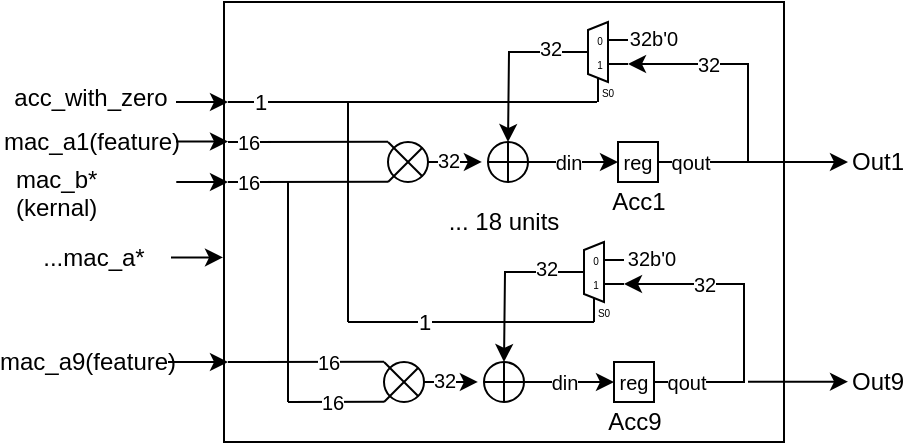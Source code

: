 <mxfile version="24.9.1">
  <diagram name="Page-1" id="-vz7Nfy8PZJqImnrAAam">
    <mxGraphModel dx="371" dy="460" grid="1" gridSize="10" guides="1" tooltips="1" connect="1" arrows="1" fold="1" page="1" pageScale="1" pageWidth="850" pageHeight="1100" math="0" shadow="0">
      <root>
        <mxCell id="0" />
        <mxCell id="1" parent="0" />
        <mxCell id="ayGGf_9RD1QSP8C0y2J5-23" value="" style="verticalLabelPosition=bottom;verticalAlign=top;html=1;shape=mxgraph.flowchart.or;fontSize=10;" vertex="1" parent="1">
          <mxGeometry x="290" y="310" width="20" height="20" as="geometry" />
        </mxCell>
        <mxCell id="ayGGf_9RD1QSP8C0y2J5-28" style="edgeStyle=orthogonalEdgeStyle;rounded=0;orthogonalLoop=1;jettySize=auto;html=1;exitX=1;exitY=0.5;exitDx=0;exitDy=0;exitPerimeter=0;entryX=0;entryY=0.5;entryDx=0;entryDy=0;fontSize=10;" edge="1" parent="1" source="ayGGf_9RD1QSP8C0y2J5-25" target="ayGGf_9RD1QSP8C0y2J5-27">
          <mxGeometry relative="1" as="geometry" />
        </mxCell>
        <mxCell id="ayGGf_9RD1QSP8C0y2J5-29" value="din" style="edgeLabel;html=1;align=center;verticalAlign=middle;resizable=0;points=[];fontSize=10;" vertex="1" connectable="0" parent="ayGGf_9RD1QSP8C0y2J5-28">
          <mxGeometry x="0.089" relative="1" as="geometry">
            <mxPoint x="-5" as="offset" />
          </mxGeometry>
        </mxCell>
        <mxCell id="ayGGf_9RD1QSP8C0y2J5-25" value="" style="verticalLabelPosition=bottom;verticalAlign=top;html=1;shape=mxgraph.flowchart.summing_function;fontSize=10;" vertex="1" parent="1">
          <mxGeometry x="340" y="310" width="20" height="20" as="geometry" />
        </mxCell>
        <mxCell id="ayGGf_9RD1QSP8C0y2J5-26" style="edgeStyle=orthogonalEdgeStyle;rounded=0;orthogonalLoop=1;jettySize=auto;html=1;exitX=1;exitY=0.5;exitDx=0;exitDy=0;exitPerimeter=0;entryX=-0.153;entryY=0.499;entryDx=0;entryDy=0;entryPerimeter=0;fontSize=10;" edge="1" parent="1" source="ayGGf_9RD1QSP8C0y2J5-23" target="ayGGf_9RD1QSP8C0y2J5-25">
          <mxGeometry relative="1" as="geometry" />
        </mxCell>
        <mxCell id="ayGGf_9RD1QSP8C0y2J5-52" value="&lt;font&gt;32&lt;/font&gt;" style="edgeLabel;html=1;align=center;verticalAlign=middle;resizable=0;points=[];fontSize=10;" vertex="1" connectable="0" parent="ayGGf_9RD1QSP8C0y2J5-26">
          <mxGeometry x="-0.299" relative="1" as="geometry">
            <mxPoint y="-1" as="offset" />
          </mxGeometry>
        </mxCell>
        <mxCell id="ayGGf_9RD1QSP8C0y2J5-27" value="reg" style="whiteSpace=wrap;html=1;aspect=fixed;fontSize=10;" vertex="1" parent="1">
          <mxGeometry x="405" y="310" width="20" height="20" as="geometry" />
        </mxCell>
        <mxCell id="ayGGf_9RD1QSP8C0y2J5-36" style="edgeStyle=orthogonalEdgeStyle;rounded=0;orthogonalLoop=1;jettySize=auto;html=1;exitX=0;exitY=0.375;exitDx=0;exitDy=0;exitPerimeter=0;fontSize=10;" edge="1" parent="1" source="ayGGf_9RD1QSP8C0y2J5-33">
          <mxGeometry relative="1" as="geometry">
            <mxPoint x="350" y="310" as="targetPoint" />
          </mxGeometry>
        </mxCell>
        <mxCell id="ayGGf_9RD1QSP8C0y2J5-53" value="&lt;font&gt;32&lt;/font&gt;" style="edgeLabel;html=1;align=center;verticalAlign=middle;resizable=0;points=[];fontSize=10;" vertex="1" connectable="0" parent="ayGGf_9RD1QSP8C0y2J5-36">
          <mxGeometry x="0.08" relative="1" as="geometry">
            <mxPoint x="20" y="-13" as="offset" />
          </mxGeometry>
        </mxCell>
        <mxCell id="ayGGf_9RD1QSP8C0y2J5-33" value="" style="shadow=0;dashed=0;align=center;html=1;strokeWidth=1;shape=mxgraph.electrical.abstract.mux2;operation=demux;whiteSpace=wrap;fontSize=10;" vertex="1" parent="1">
          <mxGeometry x="380" y="250" width="30" height="40" as="geometry" />
        </mxCell>
        <mxCell id="ayGGf_9RD1QSP8C0y2J5-37" style="edgeStyle=orthogonalEdgeStyle;rounded=0;orthogonalLoop=1;jettySize=auto;html=1;entryX=1;entryY=0.45;entryDx=0;entryDy=3;entryPerimeter=0;fontSize=10;" edge="1" parent="1" source="ayGGf_9RD1QSP8C0y2J5-27" target="ayGGf_9RD1QSP8C0y2J5-33">
          <mxGeometry relative="1" as="geometry">
            <Array as="points">
              <mxPoint x="470" y="320" />
              <mxPoint x="470" y="271" />
            </Array>
          </mxGeometry>
        </mxCell>
        <mxCell id="ayGGf_9RD1QSP8C0y2J5-45" value="qout" style="edgeLabel;html=1;align=center;verticalAlign=middle;resizable=0;points=[];fontSize=10;" vertex="1" connectable="0" parent="ayGGf_9RD1QSP8C0y2J5-37">
          <mxGeometry x="-0.789" relative="1" as="geometry">
            <mxPoint as="offset" />
          </mxGeometry>
        </mxCell>
        <mxCell id="ayGGf_9RD1QSP8C0y2J5-54" value="&lt;font&gt;32&lt;/font&gt;" style="edgeLabel;html=1;align=center;verticalAlign=middle;resizable=0;points=[];fontSize=10;" vertex="1" connectable="0" parent="ayGGf_9RD1QSP8C0y2J5-37">
          <mxGeometry x="0.483" relative="1" as="geometry">
            <mxPoint as="offset" />
          </mxGeometry>
        </mxCell>
        <mxCell id="ayGGf_9RD1QSP8C0y2J5-42" value="" style="endArrow=none;html=1;rounded=0;entryX=0.167;entryY=1;entryDx=10;entryDy=0;entryPerimeter=0;fontSize=10;" edge="1" parent="1">
          <mxGeometry width="50" height="50" relative="1" as="geometry">
            <mxPoint x="210" y="290" as="sourcePoint" />
            <mxPoint x="394.5" y="290" as="targetPoint" />
          </mxGeometry>
        </mxCell>
        <mxCell id="ayGGf_9RD1QSP8C0y2J5-55" value="1" style="edgeLabel;html=1;align=center;verticalAlign=middle;resizable=0;points=[];" vertex="1" connectable="0" parent="ayGGf_9RD1QSP8C0y2J5-42">
          <mxGeometry x="-0.672" y="-1" relative="1" as="geometry">
            <mxPoint x="-15" y="-1" as="offset" />
          </mxGeometry>
        </mxCell>
        <mxCell id="ayGGf_9RD1QSP8C0y2J5-43" value="&lt;font&gt;32b&#39;0&lt;/font&gt;" style="text;html=1;align=center;verticalAlign=middle;whiteSpace=wrap;rounded=0;fontSize=10;" vertex="1" parent="1">
          <mxGeometry x="416" y="253" width="13.5" height="10" as="geometry" />
        </mxCell>
        <mxCell id="ayGGf_9RD1QSP8C0y2J5-44" value="Acc1" style="text;html=1;align=center;verticalAlign=middle;whiteSpace=wrap;rounded=0;" vertex="1" parent="1">
          <mxGeometry x="396.5" y="330" width="37" height="20" as="geometry" />
        </mxCell>
        <mxCell id="ayGGf_9RD1QSP8C0y2J5-46" value="" style="endArrow=none;html=1;rounded=0;exitX=0.145;exitY=0.145;exitDx=0;exitDy=0;exitPerimeter=0;fontSize=10;" edge="1" parent="1" source="ayGGf_9RD1QSP8C0y2J5-23">
          <mxGeometry width="50" height="50" relative="1" as="geometry">
            <mxPoint x="280" y="310" as="sourcePoint" />
            <mxPoint x="290" y="310" as="targetPoint" />
          </mxGeometry>
        </mxCell>
        <mxCell id="ayGGf_9RD1QSP8C0y2J5-47" value="" style="endArrow=none;html=1;rounded=0;fontSize=10;" edge="1" parent="1">
          <mxGeometry width="50" height="50" relative="1" as="geometry">
            <mxPoint x="210" y="310" as="sourcePoint" />
            <mxPoint x="290" y="309.84" as="targetPoint" />
          </mxGeometry>
        </mxCell>
        <mxCell id="ayGGf_9RD1QSP8C0y2J5-50" value="&lt;div&gt;&lt;font&gt;16&lt;/font&gt;&lt;/div&gt;" style="edgeLabel;html=1;align=center;verticalAlign=middle;resizable=0;points=[];fontSize=10;" vertex="1" connectable="0" parent="ayGGf_9RD1QSP8C0y2J5-47">
          <mxGeometry x="-0.125" y="1" relative="1" as="geometry">
            <mxPoint x="-25" y="1" as="offset" />
          </mxGeometry>
        </mxCell>
        <mxCell id="ayGGf_9RD1QSP8C0y2J5-48" value="" style="endArrow=none;html=1;rounded=0;fontSize=10;" edge="1" parent="1">
          <mxGeometry width="50" height="50" relative="1" as="geometry">
            <mxPoint x="210" y="330" as="sourcePoint" />
            <mxPoint x="290" y="329.84" as="targetPoint" />
          </mxGeometry>
        </mxCell>
        <mxCell id="ayGGf_9RD1QSP8C0y2J5-51" value="&lt;font&gt;16&lt;/font&gt;" style="edgeLabel;html=1;align=center;verticalAlign=middle;resizable=0;points=[];fontSize=10;" vertex="1" connectable="0" parent="ayGGf_9RD1QSP8C0y2J5-48">
          <mxGeometry x="-0.114" y="-1" relative="1" as="geometry">
            <mxPoint x="-26" y="-1" as="offset" />
          </mxGeometry>
        </mxCell>
        <mxCell id="ayGGf_9RD1QSP8C0y2J5-49" value="" style="endArrow=none;html=1;rounded=0;entryX=0.145;entryY=0.855;entryDx=0;entryDy=0;entryPerimeter=0;fontSize=10;" edge="1" parent="1" target="ayGGf_9RD1QSP8C0y2J5-23">
          <mxGeometry width="50" height="50" relative="1" as="geometry">
            <mxPoint x="290" y="330" as="sourcePoint" />
            <mxPoint x="330" y="270" as="targetPoint" />
          </mxGeometry>
        </mxCell>
        <mxCell id="ayGGf_9RD1QSP8C0y2J5-56" value="acc_with_zero" style="text;html=1;align=center;verticalAlign=middle;whiteSpace=wrap;rounded=0;" vertex="1" parent="1">
          <mxGeometry x="113" y="275" width="57" height="25" as="geometry" />
        </mxCell>
        <mxCell id="ayGGf_9RD1QSP8C0y2J5-57" value="mac_a1(feature)" style="text;html=1;align=center;verticalAlign=middle;whiteSpace=wrap;rounded=0;" vertex="1" parent="1">
          <mxGeometry x="123.75" y="300" width="35.5" height="20" as="geometry" />
        </mxCell>
        <mxCell id="ayGGf_9RD1QSP8C0y2J5-58" value="mac_b*(kernal)" style="text;whiteSpace=wrap;html=1;" vertex="1" parent="1">
          <mxGeometry x="101.5" y="315" width="80" height="20" as="geometry" />
        </mxCell>
        <mxCell id="ayGGf_9RD1QSP8C0y2J5-59" value="" style="verticalLabelPosition=bottom;verticalAlign=top;html=1;shape=mxgraph.flowchart.or;fontSize=10;" vertex="1" parent="1">
          <mxGeometry x="288" y="420" width="20" height="20" as="geometry" />
        </mxCell>
        <mxCell id="ayGGf_9RD1QSP8C0y2J5-60" style="edgeStyle=orthogonalEdgeStyle;rounded=0;orthogonalLoop=1;jettySize=auto;html=1;exitX=1;exitY=0.5;exitDx=0;exitDy=0;exitPerimeter=0;entryX=0;entryY=0.5;entryDx=0;entryDy=0;fontSize=10;" edge="1" parent="1" source="ayGGf_9RD1QSP8C0y2J5-62" target="ayGGf_9RD1QSP8C0y2J5-65">
          <mxGeometry relative="1" as="geometry" />
        </mxCell>
        <mxCell id="ayGGf_9RD1QSP8C0y2J5-61" value="din" style="edgeLabel;html=1;align=center;verticalAlign=middle;resizable=0;points=[];fontSize=10;" vertex="1" connectable="0" parent="ayGGf_9RD1QSP8C0y2J5-60">
          <mxGeometry x="0.089" relative="1" as="geometry">
            <mxPoint x="-5" as="offset" />
          </mxGeometry>
        </mxCell>
        <mxCell id="ayGGf_9RD1QSP8C0y2J5-62" value="" style="verticalLabelPosition=bottom;verticalAlign=top;html=1;shape=mxgraph.flowchart.summing_function;fontSize=10;" vertex="1" parent="1">
          <mxGeometry x="338" y="420" width="20" height="20" as="geometry" />
        </mxCell>
        <mxCell id="ayGGf_9RD1QSP8C0y2J5-63" style="edgeStyle=orthogonalEdgeStyle;rounded=0;orthogonalLoop=1;jettySize=auto;html=1;exitX=1;exitY=0.5;exitDx=0;exitDy=0;exitPerimeter=0;entryX=-0.153;entryY=0.499;entryDx=0;entryDy=0;entryPerimeter=0;fontSize=10;" edge="1" parent="1" source="ayGGf_9RD1QSP8C0y2J5-59" target="ayGGf_9RD1QSP8C0y2J5-62">
          <mxGeometry relative="1" as="geometry" />
        </mxCell>
        <mxCell id="ayGGf_9RD1QSP8C0y2J5-64" value="&lt;font&gt;32&lt;/font&gt;" style="edgeLabel;html=1;align=center;verticalAlign=middle;resizable=0;points=[];fontSize=10;" vertex="1" connectable="0" parent="ayGGf_9RD1QSP8C0y2J5-63">
          <mxGeometry x="-0.299" relative="1" as="geometry">
            <mxPoint y="-1" as="offset" />
          </mxGeometry>
        </mxCell>
        <mxCell id="ayGGf_9RD1QSP8C0y2J5-65" value="reg" style="whiteSpace=wrap;html=1;aspect=fixed;fontSize=10;" vertex="1" parent="1">
          <mxGeometry x="403" y="420" width="20" height="20" as="geometry" />
        </mxCell>
        <mxCell id="ayGGf_9RD1QSP8C0y2J5-66" style="edgeStyle=orthogonalEdgeStyle;rounded=0;orthogonalLoop=1;jettySize=auto;html=1;exitX=0;exitY=0.375;exitDx=0;exitDy=0;exitPerimeter=0;fontSize=10;" edge="1" parent="1" source="ayGGf_9RD1QSP8C0y2J5-68">
          <mxGeometry relative="1" as="geometry">
            <mxPoint x="348" y="420" as="targetPoint" />
          </mxGeometry>
        </mxCell>
        <mxCell id="ayGGf_9RD1QSP8C0y2J5-67" value="&lt;font&gt;32&lt;/font&gt;" style="edgeLabel;html=1;align=center;verticalAlign=middle;resizable=0;points=[];fontSize=10;" vertex="1" connectable="0" parent="ayGGf_9RD1QSP8C0y2J5-66">
          <mxGeometry x="0.08" relative="1" as="geometry">
            <mxPoint x="20" y="-13" as="offset" />
          </mxGeometry>
        </mxCell>
        <mxCell id="ayGGf_9RD1QSP8C0y2J5-68" value="" style="shadow=0;dashed=0;align=center;html=1;strokeWidth=1;shape=mxgraph.electrical.abstract.mux2;operation=demux;whiteSpace=wrap;fontSize=10;rotatable=1;" vertex="1" parent="1">
          <mxGeometry x="378" y="360" width="30" height="40" as="geometry" />
        </mxCell>
        <mxCell id="ayGGf_9RD1QSP8C0y2J5-69" style="edgeStyle=orthogonalEdgeStyle;rounded=0;orthogonalLoop=1;jettySize=auto;html=1;entryX=1;entryY=0.45;entryDx=0;entryDy=3;entryPerimeter=0;fontSize=10;" edge="1" parent="1" source="ayGGf_9RD1QSP8C0y2J5-65" target="ayGGf_9RD1QSP8C0y2J5-68">
          <mxGeometry relative="1" as="geometry">
            <Array as="points">
              <mxPoint x="468" y="430" />
              <mxPoint x="468" y="381" />
            </Array>
          </mxGeometry>
        </mxCell>
        <mxCell id="ayGGf_9RD1QSP8C0y2J5-70" value="qout" style="edgeLabel;html=1;align=center;verticalAlign=middle;resizable=0;points=[];fontSize=10;" vertex="1" connectable="0" parent="ayGGf_9RD1QSP8C0y2J5-69">
          <mxGeometry x="-0.789" relative="1" as="geometry">
            <mxPoint as="offset" />
          </mxGeometry>
        </mxCell>
        <mxCell id="ayGGf_9RD1QSP8C0y2J5-71" value="&lt;font&gt;32&lt;/font&gt;" style="edgeLabel;html=1;align=center;verticalAlign=middle;resizable=0;points=[];fontSize=10;" vertex="1" connectable="0" parent="ayGGf_9RD1QSP8C0y2J5-69">
          <mxGeometry x="0.483" relative="1" as="geometry">
            <mxPoint as="offset" />
          </mxGeometry>
        </mxCell>
        <mxCell id="ayGGf_9RD1QSP8C0y2J5-72" value="" style="endArrow=none;html=1;rounded=0;entryX=0.167;entryY=1;entryDx=10;entryDy=0;entryPerimeter=0;fontSize=10;" edge="1" parent="1" target="ayGGf_9RD1QSP8C0y2J5-68">
          <mxGeometry width="50" height="50" relative="1" as="geometry">
            <mxPoint x="270" y="400" as="sourcePoint" />
            <mxPoint x="428" y="380" as="targetPoint" />
          </mxGeometry>
        </mxCell>
        <mxCell id="ayGGf_9RD1QSP8C0y2J5-73" value="1" style="edgeLabel;html=1;align=center;verticalAlign=middle;resizable=0;points=[];" vertex="1" connectable="0" parent="ayGGf_9RD1QSP8C0y2J5-72">
          <mxGeometry x="-0.672" y="-1" relative="1" as="geometry">
            <mxPoint x="18" y="-1" as="offset" />
          </mxGeometry>
        </mxCell>
        <mxCell id="ayGGf_9RD1QSP8C0y2J5-74" value="&lt;font&gt;32b&#39;0&lt;/font&gt;" style="text;html=1;align=center;verticalAlign=middle;whiteSpace=wrap;rounded=0;fontSize=10;" vertex="1" parent="1">
          <mxGeometry x="415" y="363" width="13.5" height="10" as="geometry" />
        </mxCell>
        <mxCell id="ayGGf_9RD1QSP8C0y2J5-75" value="Acc9" style="text;html=1;align=center;verticalAlign=middle;whiteSpace=wrap;rounded=0;" vertex="1" parent="1">
          <mxGeometry x="394.5" y="440" width="37" height="20" as="geometry" />
        </mxCell>
        <mxCell id="ayGGf_9RD1QSP8C0y2J5-76" value="" style="endArrow=none;html=1;rounded=0;exitX=0.145;exitY=0.145;exitDx=0;exitDy=0;exitPerimeter=0;fontSize=10;" edge="1" parent="1" source="ayGGf_9RD1QSP8C0y2J5-59">
          <mxGeometry width="50" height="50" relative="1" as="geometry">
            <mxPoint x="278" y="420" as="sourcePoint" />
            <mxPoint x="288" y="420" as="targetPoint" />
          </mxGeometry>
        </mxCell>
        <mxCell id="ayGGf_9RD1QSP8C0y2J5-77" value="" style="endArrow=none;html=1;rounded=0;fontSize=10;" edge="1" parent="1">
          <mxGeometry width="50" height="50" relative="1" as="geometry">
            <mxPoint x="210" y="420" as="sourcePoint" />
            <mxPoint x="288" y="419.84" as="targetPoint" />
          </mxGeometry>
        </mxCell>
        <mxCell id="ayGGf_9RD1QSP8C0y2J5-78" value="&lt;div&gt;&lt;font&gt;16&lt;/font&gt;&lt;/div&gt;" style="edgeLabel;html=1;align=center;verticalAlign=middle;resizable=0;points=[];fontSize=10;" vertex="1" connectable="0" parent="ayGGf_9RD1QSP8C0y2J5-77">
          <mxGeometry x="-0.125" y="1" relative="1" as="geometry">
            <mxPoint x="16" y="1" as="offset" />
          </mxGeometry>
        </mxCell>
        <mxCell id="ayGGf_9RD1QSP8C0y2J5-79" value="" style="endArrow=none;html=1;rounded=0;fontSize=10;" edge="1" parent="1">
          <mxGeometry width="50" height="50" relative="1" as="geometry">
            <mxPoint x="240" y="440" as="sourcePoint" />
            <mxPoint x="288" y="439.84" as="targetPoint" />
          </mxGeometry>
        </mxCell>
        <mxCell id="ayGGf_9RD1QSP8C0y2J5-80" value="&lt;font&gt;16&lt;/font&gt;" style="edgeLabel;html=1;align=center;verticalAlign=middle;resizable=0;points=[];fontSize=10;" vertex="1" connectable="0" parent="ayGGf_9RD1QSP8C0y2J5-79">
          <mxGeometry x="-0.114" y="-1" relative="1" as="geometry">
            <mxPoint y="-1" as="offset" />
          </mxGeometry>
        </mxCell>
        <mxCell id="ayGGf_9RD1QSP8C0y2J5-81" value="" style="endArrow=none;html=1;rounded=0;entryX=0.145;entryY=0.855;entryDx=0;entryDy=0;entryPerimeter=0;fontSize=10;" edge="1" parent="1" target="ayGGf_9RD1QSP8C0y2J5-59">
          <mxGeometry width="50" height="50" relative="1" as="geometry">
            <mxPoint x="288" y="440" as="sourcePoint" />
            <mxPoint x="328" y="380" as="targetPoint" />
          </mxGeometry>
        </mxCell>
        <mxCell id="ayGGf_9RD1QSP8C0y2J5-82" value="... 18 units" style="text;html=1;align=center;verticalAlign=middle;whiteSpace=wrap;rounded=0;" vertex="1" parent="1">
          <mxGeometry x="308" y="335" width="80" height="30" as="geometry" />
        </mxCell>
        <mxCell id="ayGGf_9RD1QSP8C0y2J5-83" value="" style="endArrow=none;html=1;rounded=0;" edge="1" parent="1">
          <mxGeometry width="50" height="50" relative="1" as="geometry">
            <mxPoint x="270" y="290" as="sourcePoint" />
            <mxPoint x="270" y="400" as="targetPoint" />
            <Array as="points">
              <mxPoint x="270" y="350" />
            </Array>
          </mxGeometry>
        </mxCell>
        <mxCell id="ayGGf_9RD1QSP8C0y2J5-84" value="" style="endArrow=none;html=1;rounded=0;" edge="1" parent="1">
          <mxGeometry width="50" height="50" relative="1" as="geometry">
            <mxPoint x="240" y="330" as="sourcePoint" />
            <mxPoint x="240" y="440" as="targetPoint" />
            <Array as="points">
              <mxPoint x="240" y="390" />
            </Array>
          </mxGeometry>
        </mxCell>
        <mxCell id="ayGGf_9RD1QSP8C0y2J5-85" value="mac_a9(feature)" style="text;html=1;align=center;verticalAlign=middle;whiteSpace=wrap;rounded=0;" vertex="1" parent="1">
          <mxGeometry x="110" y="405" width="60" height="30" as="geometry" />
        </mxCell>
        <mxCell id="ayGGf_9RD1QSP8C0y2J5-87" value="" style="endArrow=classic;html=1;rounded=0;exitX=1.033;exitY=0.75;exitDx=0;exitDy=0;exitPerimeter=0;" edge="1" parent="1" source="ayGGf_9RD1QSP8C0y2J5-58">
          <mxGeometry width="50" height="50" relative="1" as="geometry">
            <mxPoint x="160" y="380" as="sourcePoint" />
            <mxPoint x="210" y="330" as="targetPoint" />
          </mxGeometry>
        </mxCell>
        <mxCell id="ayGGf_9RD1QSP8C0y2J5-88" value="" style="endArrow=classic;html=1;rounded=0;exitX=1.033;exitY=0.75;exitDx=0;exitDy=0;exitPerimeter=0;" edge="1" parent="1">
          <mxGeometry width="50" height="50" relative="1" as="geometry">
            <mxPoint x="184" y="309.77" as="sourcePoint" />
            <mxPoint x="210" y="309.77" as="targetPoint" />
          </mxGeometry>
        </mxCell>
        <mxCell id="ayGGf_9RD1QSP8C0y2J5-89" value="" style="endArrow=classic;html=1;rounded=0;exitX=1.033;exitY=0.75;exitDx=0;exitDy=0;exitPerimeter=0;" edge="1" parent="1">
          <mxGeometry width="50" height="50" relative="1" as="geometry">
            <mxPoint x="184" y="290" as="sourcePoint" />
            <mxPoint x="210" y="290" as="targetPoint" />
          </mxGeometry>
        </mxCell>
        <mxCell id="ayGGf_9RD1QSP8C0y2J5-90" value="...mac_a*" style="text;html=1;align=center;verticalAlign=middle;whiteSpace=wrap;rounded=0;" vertex="1" parent="1">
          <mxGeometry x="113" y="353" width="60" height="30" as="geometry" />
        </mxCell>
        <mxCell id="ayGGf_9RD1QSP8C0y2J5-93" value="" style="endArrow=classic;html=1;rounded=0;" edge="1" parent="1">
          <mxGeometry width="50" height="50" relative="1" as="geometry">
            <mxPoint x="180" y="420" as="sourcePoint" />
            <mxPoint x="210" y="420" as="targetPoint" />
          </mxGeometry>
        </mxCell>
        <mxCell id="ayGGf_9RD1QSP8C0y2J5-94" value="" style="endArrow=classic;html=1;rounded=0;" edge="1" parent="1">
          <mxGeometry width="50" height="50" relative="1" as="geometry">
            <mxPoint x="470" y="320" as="sourcePoint" />
            <mxPoint x="520" y="320" as="targetPoint" />
          </mxGeometry>
        </mxCell>
        <mxCell id="ayGGf_9RD1QSP8C0y2J5-95" value="" style="endArrow=classic;html=1;rounded=0;" edge="1" parent="1">
          <mxGeometry width="50" height="50" relative="1" as="geometry">
            <mxPoint x="470" y="429.83" as="sourcePoint" />
            <mxPoint x="520" y="429.83" as="targetPoint" />
          </mxGeometry>
        </mxCell>
        <mxCell id="ayGGf_9RD1QSP8C0y2J5-96" value="" style="endArrow=classic;html=1;rounded=0;exitX=1.033;exitY=0.75;exitDx=0;exitDy=0;exitPerimeter=0;" edge="1" parent="1">
          <mxGeometry width="50" height="50" relative="1" as="geometry">
            <mxPoint x="181.5" y="367.71" as="sourcePoint" />
            <mxPoint x="207.5" y="367.71" as="targetPoint" />
          </mxGeometry>
        </mxCell>
        <mxCell id="ayGGf_9RD1QSP8C0y2J5-98" value="Out9" style="text;html=1;align=center;verticalAlign=middle;whiteSpace=wrap;rounded=0;" vertex="1" parent="1">
          <mxGeometry x="520" y="417.5" width="30" height="25" as="geometry" />
        </mxCell>
        <mxCell id="ayGGf_9RD1QSP8C0y2J5-99" value="Out1" style="text;html=1;align=center;verticalAlign=middle;whiteSpace=wrap;rounded=0;" vertex="1" parent="1">
          <mxGeometry x="520" y="307.5" width="30" height="25" as="geometry" />
        </mxCell>
        <mxCell id="ayGGf_9RD1QSP8C0y2J5-100" value="" style="rounded=0;whiteSpace=wrap;html=1;fillColor=none;" vertex="1" parent="1">
          <mxGeometry x="208" y="240" width="280" height="220" as="geometry" />
        </mxCell>
      </root>
    </mxGraphModel>
  </diagram>
</mxfile>
